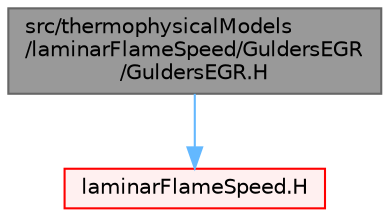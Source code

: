 digraph "src/thermophysicalModels/laminarFlameSpeed/GuldersEGR/GuldersEGR.H"
{
 // LATEX_PDF_SIZE
  bgcolor="transparent";
  edge [fontname=Helvetica,fontsize=10,labelfontname=Helvetica,labelfontsize=10];
  node [fontname=Helvetica,fontsize=10,shape=box,height=0.2,width=0.4];
  Node1 [id="Node000001",label="src/thermophysicalModels\l/laminarFlameSpeed/GuldersEGR\l/GuldersEGR.H",height=0.2,width=0.4,color="gray40", fillcolor="grey60", style="filled", fontcolor="black",tooltip=" "];
  Node1 -> Node2 [id="edge1_Node000001_Node000002",color="steelblue1",style="solid",tooltip=" "];
  Node2 [id="Node000002",label="laminarFlameSpeed.H",height=0.2,width=0.4,color="red", fillcolor="#FFF0F0", style="filled",URL="$laminarFlameSpeed_8H.html",tooltip=" "];
}
